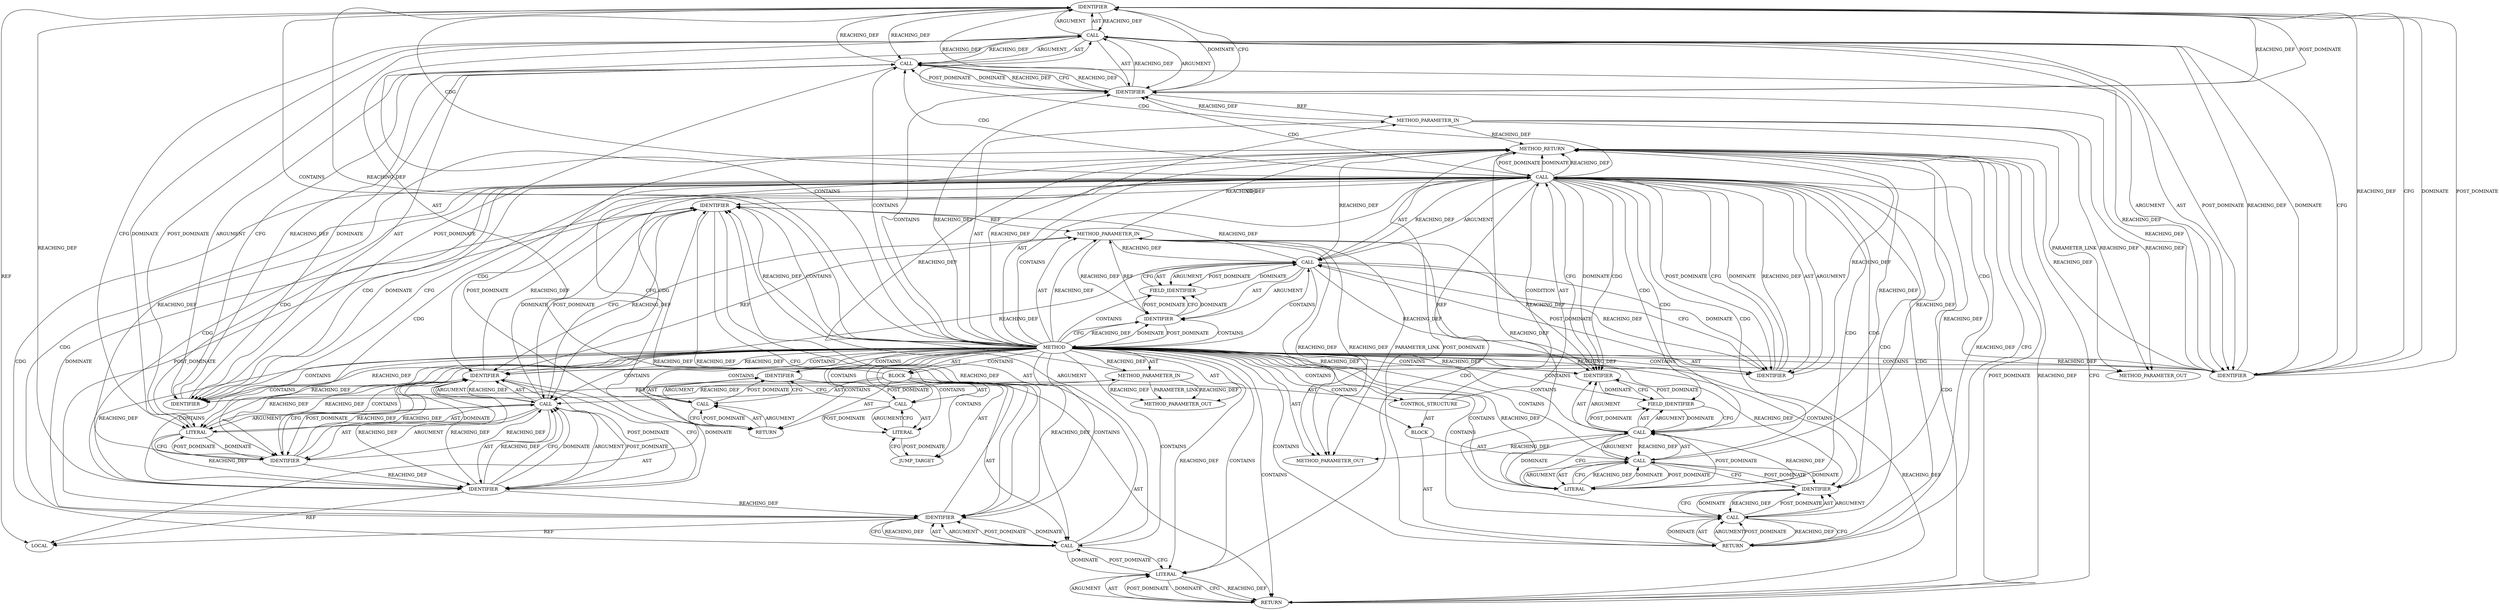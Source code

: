 digraph {
  8300 [label=IDENTIFIER ORDER=3 ARGUMENT_INDEX=3 CODE="seq" COLUMN_NUMBER=31 LINE_NUMBER=2560 TYPE_FULL_NAME="u64" NAME="seq"]
  8287 [label=BLOCK ORDER=2 ARGUMENT_INDEX=-1 CODE="{
		con->error_msg = \"protocol error, unexpected ack\";
		return -EINVAL;
	}" COLUMN_NUMBER=37 LINE_NUMBER=2555 TYPE_FULL_NAME="void"]
  8286 [label=IDENTIFIER ORDER=2 ARGUMENT_INDEX=2 CODE="CEPH_CON_S_OPEN" COLUMN_NUMBER=20 LINE_NUMBER=2555 TYPE_FULL_NAME="ANY" NAME="CEPH_CON_S_OPEN"]
  8296 [label=CALL ORDER=3 ARGUMENT_INDEX=-1 CODE="ceph_decode_64_safe(&p, end, seq, bad)" COLUMN_NUMBER=2 METHOD_FULL_NAME="ceph_decode_64_safe" LINE_NUMBER=2560 TYPE_FULL_NAME="<empty>" DISPATCH_TYPE="STATIC_DISPATCH" SIGNATURE="" NAME="ceph_decode_64_safe"]
  13269 [label=METHOD_PARAMETER_OUT ORDER=2 CODE="void *p" IS_VARIADIC=false COLUMN_NUMBER=53 LINE_NUMBER=2551 TYPE_FULL_NAME="void*" EVALUATION_STRATEGY="BY_VALUE" INDEX=2 NAME="p"]
  8285 [label=FIELD_IDENTIFIER ORDER=2 ARGUMENT_INDEX=2 CODE="state" COLUMN_NUMBER=6 LINE_NUMBER=2555 CANONICAL_NAME="state"]
  8295 [label=IDENTIFIER ORDER=1 ARGUMENT_INDEX=1 CODE="EINVAL" COLUMN_NUMBER=11 LINE_NUMBER=2557 TYPE_FULL_NAME="ANY" NAME="EINVAL"]
  8314 [label=LITERAL ORDER=1 ARGUMENT_INDEX=1 CODE="\"failed to decode ack\\n\"" COLUMN_NUMBER=9 LINE_NUMBER=2567 TYPE_FULL_NAME="char"]
  8282 [label=CALL ORDER=1 ARGUMENT_INDEX=-1 CODE="con->state != CEPH_CON_S_OPEN" COLUMN_NUMBER=6 METHOD_FULL_NAME="<operator>.notEquals" LINE_NUMBER=2555 TYPE_FULL_NAME="<empty>" DISPATCH_TYPE="STATIC_DISPATCH" SIGNATURE="" NAME="<operator>.notEquals"]
  8290 [label=IDENTIFIER ORDER=1 ARGUMENT_INDEX=1 CODE="con" COLUMN_NUMBER=3 LINE_NUMBER=2556 TYPE_FULL_NAME="ceph_connection*" NAME="con"]
  8289 [label=CALL ORDER=1 ARGUMENT_INDEX=1 CODE="con->error_msg" COLUMN_NUMBER=3 METHOD_FULL_NAME="<operator>.indirectFieldAccess" LINE_NUMBER=2556 TYPE_FULL_NAME="<empty>" DISPATCH_TYPE="STATIC_DISPATCH" SIGNATURE="" NAME="<operator>.indirectFieldAccess"]
  8276 [label=METHOD_PARAMETER_IN ORDER=1 CODE="struct ceph_connection *con" IS_VARIADIC=false COLUMN_NUMBER=24 LINE_NUMBER=2551 TYPE_FULL_NAME="ceph_connection*" EVALUATION_STRATEGY="BY_VALUE" INDEX=1 NAME="con"]
  8315 [label=RETURN ORDER=9 ARGUMENT_INDEX=-1 CODE="return -EINVAL;" COLUMN_NUMBER=2 LINE_NUMBER=2568]
  8303 [label=LITERAL ORDER=1 ARGUMENT_INDEX=1 CODE="\"%s con %p seq %llu\\n\"" COLUMN_NUMBER=7 LINE_NUMBER=2562 TYPE_FULL_NAME="char"]
  8304 [label=IDENTIFIER ORDER=2 ARGUMENT_INDEX=2 CODE="__func__" COLUMN_NUMBER=31 LINE_NUMBER=2562 TYPE_FULL_NAME="ANY" NAME="__func__"]
  8291 [label=FIELD_IDENTIFIER ORDER=2 ARGUMENT_INDEX=2 CODE="error_msg" COLUMN_NUMBER=3 LINE_NUMBER=2556 CANONICAL_NAME="error_msg"]
  8312 [label=JUMP_TARGET ORDER=7 PARSER_TYPE_NAME="CASTLabelStatement" ARGUMENT_INDEX=-1 CODE="bad:
	pr_err(\"failed to decode ack\\n\");" COLUMN_NUMBER=1 LINE_NUMBER=2566 NAME="bad"]
  8313 [label=CALL ORDER=8 ARGUMENT_INDEX=-1 CODE="pr_err(\"failed to decode ack\\n\")" COLUMN_NUMBER=2 METHOD_FULL_NAME="pr_err" LINE_NUMBER=2567 TYPE_FULL_NAME="<empty>" DISPATCH_TYPE="STATIC_DISPATCH" SIGNATURE="" NAME="pr_err"]
  8316 [label=CALL ORDER=1 ARGUMENT_INDEX=-1 CODE="-EINVAL" COLUMN_NUMBER=9 METHOD_FULL_NAME="<operator>.minus" LINE_NUMBER=2568 TYPE_FULL_NAME="<empty>" DISPATCH_TYPE="STATIC_DISPATCH" SIGNATURE="" NAME="<operator>.minus"]
  8310 [label=RETURN ORDER=6 ARGUMENT_INDEX=-1 CODE="return 0;" COLUMN_NUMBER=2 LINE_NUMBER=2564]
  8277 [label=METHOD_PARAMETER_IN ORDER=2 CODE="void *p" IS_VARIADIC=false COLUMN_NUMBER=53 LINE_NUMBER=2551 TYPE_FULL_NAME="void*" EVALUATION_STRATEGY="BY_VALUE" INDEX=2 NAME="p"]
  13268 [label=METHOD_PARAMETER_OUT ORDER=1 CODE="struct ceph_connection *con" IS_VARIADIC=false COLUMN_NUMBER=24 LINE_NUMBER=2551 TYPE_FULL_NAME="ceph_connection*" EVALUATION_STRATEGY="BY_VALUE" INDEX=1 NAME="con"]
  8292 [label=LITERAL ORDER=2 ARGUMENT_INDEX=2 CODE="\"protocol error, unexpected ack\"" COLUMN_NUMBER=20 LINE_NUMBER=2556 TYPE_FULL_NAME="char"]
  8307 [label=CALL ORDER=5 ARGUMENT_INDEX=-1 CODE="ceph_con_discard_sent(con, seq)" COLUMN_NUMBER=2 METHOD_FULL_NAME="ceph_con_discard_sent" LINE_NUMBER=2563 TYPE_FULL_NAME="<empty>" DISPATCH_TYPE="STATIC_DISPATCH" SIGNATURE="" NAME="ceph_con_discard_sent"]
  8294 [label=CALL ORDER=1 ARGUMENT_INDEX=-1 CODE="-EINVAL" COLUMN_NUMBER=10 METHOD_FULL_NAME="<operator>.minus" LINE_NUMBER=2557 TYPE_FULL_NAME="<empty>" DISPATCH_TYPE="STATIC_DISPATCH" SIGNATURE="" NAME="<operator>.minus"]
  8306 [label=IDENTIFIER ORDER=4 ARGUMENT_INDEX=4 CODE="seq" COLUMN_NUMBER=46 LINE_NUMBER=2562 TYPE_FULL_NAME="u64" NAME="seq"]
  8298 [label=IDENTIFIER ORDER=1 ARGUMENT_INDEX=1 CODE="p" COLUMN_NUMBER=23 LINE_NUMBER=2560 TYPE_FULL_NAME="void*" NAME="p"]
  8305 [label=IDENTIFIER ORDER=3 ARGUMENT_INDEX=3 CODE="con" COLUMN_NUMBER=41 LINE_NUMBER=2562 TYPE_FULL_NAME="ceph_connection*" NAME="con"]
  8318 [label=METHOD_RETURN ORDER=5 CODE="RET" COLUMN_NUMBER=1 LINE_NUMBER=2551 TYPE_FULL_NAME="int" EVALUATION_STRATEGY="BY_VALUE"]
  8281 [label=CONTROL_STRUCTURE CONTROL_STRUCTURE_TYPE="IF" ORDER=2 PARSER_TYPE_NAME="CASTIfStatement" ARGUMENT_INDEX=-1 CODE="if (con->state != CEPH_CON_S_OPEN)" COLUMN_NUMBER=2 LINE_NUMBER=2555]
  8284 [label=IDENTIFIER ORDER=1 ARGUMENT_INDEX=1 CODE="con" COLUMN_NUMBER=6 LINE_NUMBER=2555 TYPE_FULL_NAME="ceph_connection*" NAME="con"]
  8283 [label=CALL ORDER=1 ARGUMENT_INDEX=1 CODE="con->state" COLUMN_NUMBER=6 METHOD_FULL_NAME="<operator>.indirectFieldAccess" LINE_NUMBER=2555 TYPE_FULL_NAME="<empty>" DISPATCH_TYPE="STATIC_DISPATCH" SIGNATURE="" NAME="<operator>.indirectFieldAccess"]
  8299 [label=IDENTIFIER ORDER=2 ARGUMENT_INDEX=2 CODE="end" COLUMN_NUMBER=26 LINE_NUMBER=2560 TYPE_FULL_NAME="void*" NAME="end"]
  8278 [label=METHOD_PARAMETER_IN ORDER=3 CODE="void *end" IS_VARIADIC=false COLUMN_NUMBER=62 LINE_NUMBER=2551 TYPE_FULL_NAME="void*" EVALUATION_STRATEGY="BY_VALUE" INDEX=3 NAME="end"]
  8301 [label=IDENTIFIER ORDER=4 ARGUMENT_INDEX=4 CODE="bad" COLUMN_NUMBER=36 LINE_NUMBER=2560 TYPE_FULL_NAME="ANY" NAME="bad"]
  8288 [label=CALL ORDER=1 ARGUMENT_INDEX=-1 CODE="con->error_msg = \"protocol error, unexpected ack\"" COLUMN_NUMBER=3 METHOD_FULL_NAME="<operator>.assignment" LINE_NUMBER=2556 TYPE_FULL_NAME="<empty>" DISPATCH_TYPE="STATIC_DISPATCH" SIGNATURE="" NAME="<operator>.assignment"]
  8302 [label=CALL ORDER=4 ARGUMENT_INDEX=-1 CODE="dout(\"%s con %p seq %llu\\n\", __func__, con, seq)" COLUMN_NUMBER=2 METHOD_FULL_NAME="dout" LINE_NUMBER=2562 TYPE_FULL_NAME="<empty>" DISPATCH_TYPE="STATIC_DISPATCH" SIGNATURE="" NAME="dout"]
  13270 [label=METHOD_PARAMETER_OUT ORDER=3 CODE="void *end" IS_VARIADIC=false COLUMN_NUMBER=62 LINE_NUMBER=2551 TYPE_FULL_NAME="void*" EVALUATION_STRATEGY="BY_VALUE" INDEX=3 NAME="end"]
  8293 [label=RETURN ORDER=2 ARGUMENT_INDEX=-1 CODE="return -EINVAL;" COLUMN_NUMBER=3 LINE_NUMBER=2557]
  8280 [label=LOCAL ORDER=1 CODE="u64 seq" COLUMN_NUMBER=6 LINE_NUMBER=2553 TYPE_FULL_NAME="u64" NAME="seq"]
  8311 [label=LITERAL ORDER=1 ARGUMENT_INDEX=-1 CODE="0" COLUMN_NUMBER=9 LINE_NUMBER=2564 TYPE_FULL_NAME="int"]
  8279 [label=BLOCK ORDER=4 ARGUMENT_INDEX=-1 CODE="{
	u64 seq;

	if (con->state != CEPH_CON_S_OPEN) {
		con->error_msg = \"protocol error, unexpected ack\";
		return -EINVAL;
	}

	ceph_decode_64_safe(&p, end, seq, bad);

	dout(\"%s con %p seq %llu\\n\", __func__, con, seq);
	ceph_con_discard_sent(con, seq);
	return 0;

bad:
	pr_err(\"failed to decode ack\\n\");
	return -EINVAL;
}" COLUMN_NUMBER=1 LINE_NUMBER=2552 TYPE_FULL_NAME="void"]
  8309 [label=IDENTIFIER ORDER=2 ARGUMENT_INDEX=2 CODE="seq" COLUMN_NUMBER=29 LINE_NUMBER=2563 TYPE_FULL_NAME="u64" NAME="seq"]
  8308 [label=IDENTIFIER ORDER=1 ARGUMENT_INDEX=1 CODE="con" COLUMN_NUMBER=24 LINE_NUMBER=2563 TYPE_FULL_NAME="ceph_connection*" NAME="con"]
  8297 [label=CALL ORDER=1 ARGUMENT_INDEX=1 CODE="&p" COLUMN_NUMBER=22 METHOD_FULL_NAME="<operator>.addressOf" LINE_NUMBER=2560 TYPE_FULL_NAME="<empty>" DISPATCH_TYPE="STATIC_DISPATCH" SIGNATURE="" NAME="<operator>.addressOf"]
  8275 [label=METHOD COLUMN_NUMBER=1 LINE_NUMBER=2551 COLUMN_NUMBER_END=1 IS_EXTERNAL=false SIGNATURE="int process_ack (ceph_connection*,void*,void*)" NAME="process_ack" AST_PARENT_TYPE="TYPE_DECL" AST_PARENT_FULL_NAME="messenger_v2.c:<global>" ORDER=101 CODE="static int process_ack(struct ceph_connection *con, void *p, void *end)
{
	u64 seq;

	if (con->state != CEPH_CON_S_OPEN) {
		con->error_msg = \"protocol error, unexpected ack\";
		return -EINVAL;
	}

	ceph_decode_64_safe(&p, end, seq, bad);

	dout(\"%s con %p seq %llu\\n\", __func__, con, seq);
	ceph_con_discard_sent(con, seq);
	return 0;

bad:
	pr_err(\"failed to decode ack\\n\");
	return -EINVAL;
}" FULL_NAME="process_ack" LINE_NUMBER_END=2569 FILENAME="messenger_v2.c"]
  8317 [label=IDENTIFIER ORDER=1 ARGUMENT_INDEX=1 CODE="EINVAL" COLUMN_NUMBER=10 LINE_NUMBER=2568 TYPE_FULL_NAME="ANY" NAME="EINVAL"]
  8299 -> 8297 [label=REACHING_DEF VARIABLE="end"]
  8300 -> 8280 [label=REF ]
  8279 -> 8296 [label=AST ]
  8303 -> 8304 [label=DOMINATE ]
  8275 -> 8302 [label=CONTAINS ]
  8305 -> 8276 [label=REF ]
  8275 -> 8288 [label=CONTAINS ]
  8303 -> 8302 [label=REACHING_DEF VARIABLE="\"%s con %p seq %llu\\n\""]
  8275 -> 8284 [label=CONTAINS ]
  8288 -> 8318 [label=REACHING_DEF VARIABLE="con->error_msg = \"protocol error, unexpected ack\""]
  8275 -> 8284 [label=CFG ]
  8275 -> 8277 [label=REACHING_DEF VARIABLE=""]
  8282 -> 8301 [label=CDG ]
  8282 -> 8318 [label=DOMINATE ]
  8294 -> 8295 [label=POST_DOMINATE ]
  8282 -> 8283 [label=AST ]
  8304 -> 8302 [label=REACHING_DEF VARIABLE="__func__"]
  8282 -> 8293 [label=CDG ]
  8294 -> 8295 [label=AST ]
  8283 -> 8285 [label=AST ]
  8293 -> 8294 [label=AST ]
  8316 -> 8317 [label=AST ]
  8297 -> 8300 [label=REACHING_DEF VARIABLE="&p"]
  8303 -> 8296 [label=POST_DOMINATE ]
  8315 -> 8318 [label=CFG ]
  8304 -> 8305 [label=REACHING_DEF VARIABLE="__func__"]
  8282 -> 8298 [label=CDG ]
  8275 -> 8294 [label=CONTAINS ]
  8301 -> 8318 [label=REACHING_DEF VARIABLE="bad"]
  8278 -> 13270 [label=REACHING_DEF VARIABLE="end"]
  8278 -> 13270 [label=REACHING_DEF VARIABLE="end"]
  8275 -> 8295 [label=CONTAINS ]
  8298 -> 8297 [label=CFG ]
  8283 -> 8285 [label=ARGUMENT ]
  8289 -> 8292 [label=DOMINATE ]
  8286 -> 8283 [label=POST_DOMINATE ]
  8277 -> 8318 [label=REACHING_DEF VARIABLE="p"]
  8282 -> 8298 [label=DOMINATE ]
  8278 -> 8299 [label=REACHING_DEF VARIABLE="end"]
  8282 -> 8318 [label=REACHING_DEF VARIABLE="con->state != CEPH_CON_S_OPEN"]
  8304 -> 8318 [label=REACHING_DEF VARIABLE="__func__"]
  8289 -> 8291 [label=POST_DOMINATE ]
  8275 -> 13269 [label=AST ]
  8300 -> 8299 [label=REACHING_DEF VARIABLE="seq"]
  8282 -> 8307 [label=CDG ]
  8275 -> 8301 [label=CONTAINS ]
  8283 -> 8308 [label=REACHING_DEF VARIABLE="con->state"]
  8309 -> 8307 [label=REACHING_DEF VARIABLE="seq"]
  8297 -> 8298 [label=AST ]
  8275 -> 8296 [label=CONTAINS ]
  8300 -> 8296 [label=REACHING_DEF VARIABLE="seq"]
  8309 -> 8280 [label=REF ]
  8296 -> 8301 [label=ARGUMENT ]
  8296 -> 8299 [label=ARGUMENT ]
  8302 -> 8304 [label=AST ]
  8295 -> 8294 [label=CFG ]
  8288 -> 8292 [label=POST_DOMINATE ]
  8318 -> 8282 [label=POST_DOMINATE ]
  8275 -> 8298 [label=REACHING_DEF VARIABLE=""]
  8282 -> 8289 [label=CDG ]
  8275 -> 8286 [label=REACHING_DEF VARIABLE=""]
  8275 -> 8293 [label=CONTAINS ]
  8296 -> 8300 [label=ARGUMENT ]
  8275 -> 8287 [label=CONTAINS ]
  8295 -> 8288 [label=POST_DOMINATE ]
  8282 -> 8286 [label=AST ]
  8288 -> 8295 [label=CFG ]
  8275 -> 8276 [label=AST ]
  8282 -> 8286 [label=ARGUMENT ]
  8282 -> 8295 [label=CDG ]
  8290 -> 8291 [label=DOMINATE ]
  8295 -> 8294 [label=DOMINATE ]
  8275 -> 8276 [label=REACHING_DEF VARIABLE=""]
  8275 -> 8311 [label=REACHING_DEF VARIABLE=""]
  8296 -> 8299 [label=AST ]
  8282 -> 8302 [label=CDG ]
  8311 -> 8310 [label=DOMINATE ]
  8275 -> 8299 [label=CONTAINS ]
  8288 -> 8292 [label=AST ]
  8275 -> 8290 [label=REACHING_DEF VARIABLE=""]
  8308 -> 8309 [label=DOMINATE ]
  8318 -> 8310 [label=POST_DOMINATE ]
  8305 -> 8302 [label=REACHING_DEF VARIABLE="con"]
  8275 -> 8304 [label=REACHING_DEF VARIABLE=""]
  8275 -> 8307 [label=CONTAINS ]
  8302 -> 8305 [label=AST ]
  8275 -> 8305 [label=REACHING_DEF VARIABLE=""]
  8289 -> 8292 [label=CFG ]
  8305 -> 8306 [label=CFG ]
  8310 -> 8311 [label=ARGUMENT ]
  8275 -> 8289 [label=CONTAINS ]
  8309 -> 8307 [label=DOMINATE ]
  8303 -> 8304 [label=CFG ]
  8282 -> 8308 [label=CDG ]
  8294 -> 8293 [label=REACHING_DEF VARIABLE="-EINVAL"]
  8275 -> 8315 [label=CONTAINS ]
  8283 -> 8290 [label=REACHING_DEF VARIABLE="con->state"]
  8291 -> 8289 [label=CFG ]
  8316 -> 8317 [label=ARGUMENT ]
  8301 -> 8300 [label=POST_DOMINATE ]
  8275 -> 8298 [label=CONTAINS ]
  8275 -> 13270 [label=AST ]
  8275 -> 8295 [label=REACHING_DEF VARIABLE=""]
  8299 -> 8278 [label=REF ]
  8275 -> 8312 [label=CONTAINS ]
  8309 -> 8308 [label=POST_DOMINATE ]
  8311 -> 8307 [label=POST_DOMINATE ]
  8310 -> 8318 [label=REACHING_DEF VARIABLE="<RET>"]
  8318 -> 8315 [label=POST_DOMINATE ]
  8289 -> 8291 [label=AST ]
  8275 -> 8290 [label=CONTAINS ]
  8275 -> 8308 [label=CONTAINS ]
  8317 -> 8313 [label=POST_DOMINATE ]
  8309 -> 8307 [label=CFG ]
  8307 -> 8309 [label=AST ]
  8292 -> 8289 [label=POST_DOMINATE ]
  8284 -> 8285 [label=CFG ]
  8294 -> 8295 [label=ARGUMENT ]
  8302 -> 8306 [label=ARGUMENT ]
  8286 -> 8282 [label=CFG ]
  8283 -> 8305 [label=REACHING_DEF VARIABLE="con->state"]
  8285 -> 8283 [label=DOMINATE ]
  8284 -> 8275 [label=POST_DOMINATE ]
  8282 -> 8294 [label=CDG ]
  8275 -> 8305 [label=CONTAINS ]
  8282 -> 8290 [label=CFG ]
  8308 -> 8309 [label=REACHING_DEF VARIABLE="con"]
  8299 -> 8296 [label=REACHING_DEF VARIABLE="end"]
  8282 -> 8311 [label=CDG ]
  8311 -> 8310 [label=CFG ]
  8275 -> 8279 [label=CONTAINS ]
  8275 -> 8279 [label=AST ]
  8317 -> 8316 [label=CFG ]
  8276 -> 13268 [label=REACHING_DEF VARIABLE="con"]
  8276 -> 13268 [label=REACHING_DEF VARIABLE="con"]
  8276 -> 8318 [label=REACHING_DEF VARIABLE="con"]
  8294 -> 8318 [label=REACHING_DEF VARIABLE="-EINVAL"]
  8288 -> 8289 [label=AST ]
  8275 -> 8318 [label=AST ]
  8285 -> 8284 [label=POST_DOMINATE ]
  8282 -> 8297 [label=CDG ]
  8284 -> 8285 [label=DOMINATE ]
  8288 -> 8289 [label=ARGUMENT ]
  8279 -> 8280 [label=AST ]
  8276 -> 13268 [label=PARAMETER_LINK ]
  8298 -> 8297 [label=REACHING_DEF VARIABLE="p"]
  8283 -> 8286 [label=DOMINATE ]
  8302 -> 8306 [label=AST ]
  8298 -> 8277 [label=REF ]
  8305 -> 8304 [label=POST_DOMINATE ]
  8282 -> 8296 [label=CDG ]
  8281 -> 8287 [label=AST ]
  8275 -> 8278 [label=AST ]
  8305 -> 8306 [label=DOMINATE ]
  8316 -> 8317 [label=POST_DOMINATE ]
  8275 -> 8303 [label=REACHING_DEF VARIABLE=""]
  8306 -> 8302 [label=REACHING_DEF VARIABLE="seq"]
  8301 -> 8297 [label=REACHING_DEF VARIABLE="bad"]
  8275 -> 8310 [label=CONTAINS ]
  8275 -> 8277 [label=AST ]
  8314 -> 8312 [label=POST_DOMINATE ]
  8275 -> 8292 [label=CONTAINS ]
  8283 -> 8286 [label=CFG ]
  8294 -> 8293 [label=CFG ]
  8286 -> 8282 [label=DOMINATE ]
  8279 -> 8312 [label=AST ]
  8310 -> 8311 [label=AST ]
  8286 -> 8318 [label=REACHING_DEF VARIABLE="CEPH_CON_S_OPEN"]
  8297 -> 8298 [label=POST_DOMINATE ]
  8302 -> 8308 [label=CFG ]
  8310 -> 8311 [label=POST_DOMINATE ]
  8299 -> 8300 [label=REACHING_DEF VARIABLE="end"]
  8277 -> 8298 [label=REACHING_DEF VARIABLE="p"]
  8275 -> 8285 [label=CONTAINS ]
  8275 -> 8309 [label=REACHING_DEF VARIABLE=""]
  8276 -> 8305 [label=REACHING_DEF VARIABLE="con"]
  8313 -> 8314 [label=AST ]
  8303 -> 8306 [label=REACHING_DEF VARIABLE="\"%s con %p seq %llu\\n\""]
  8302 -> 8303 [label=ARGUMENT ]
  8282 -> 8288 [label=CDG ]
  8275 -> 8283 [label=CONTAINS ]
  8281 -> 8282 [label=CONDITION ]
  8279 -> 8307 [label=AST ]
  8315 -> 8316 [label=POST_DOMINATE ]
  8309 -> 8308 [label=REACHING_DEF VARIABLE="seq"]
  8283 -> 8282 [label=REACHING_DEF VARIABLE="con->state"]
  8275 -> 8317 [label=CONTAINS ]
  8296 -> 8297 [label=ARGUMENT ]
  8307 -> 8309 [label=ARGUMENT ]
  8312 -> 8314 [label=CFG ]
  8301 -> 8300 [label=REACHING_DEF VARIABLE="bad"]
  8293 -> 8318 [label=REACHING_DEF VARIABLE="<RET>"]
  8291 -> 8289 [label=DOMINATE ]
  8293 -> 8318 [label=CFG ]
  8275 -> 8284 [label=REACHING_DEF VARIABLE=""]
  8286 -> 8282 [label=REACHING_DEF VARIABLE="CEPH_CON_S_OPEN"]
  8300 -> 8301 [label=CFG ]
  8297 -> 8299 [label=CFG ]
  8296 -> 8297 [label=AST ]
  8275 -> 8300 [label=CONTAINS ]
  8275 -> 8308 [label=REACHING_DEF VARIABLE=""]
  8282 -> 8298 [label=CFG ]
  8275 -> 8316 [label=CONTAINS ]
  8302 -> 8303 [label=AST ]
  8275 -> 8304 [label=CONTAINS ]
  8289 -> 8290 [label=AST ]
  8318 -> 8293 [label=POST_DOMINATE ]
  8275 -> 8300 [label=REACHING_DEF VARIABLE=""]
  8281 -> 8282 [label=AST ]
  8275 -> 8299 [label=REACHING_DEF VARIABLE=""]
  8286 -> 8283 [label=REACHING_DEF VARIABLE="CEPH_CON_S_OPEN"]
  8282 -> 8309 [label=CDG ]
  8292 -> 8289 [label=REACHING_DEF VARIABLE="\"protocol error, unexpected ack\""]
  8302 -> 8305 [label=ARGUMENT ]
  8292 -> 8288 [label=CFG ]
  8276 -> 8283 [label=REACHING_DEF VARIABLE="con"]
  8282 -> 8303 [label=CDG ]
  8299 -> 8300 [label=DOMINATE ]
  8294 -> 8293 [label=DOMINATE ]
  8282 -> 8310 [label=CDG ]
  8283 -> 8284 [label=AST ]
  8306 -> 8305 [label=REACHING_DEF VARIABLE="seq"]
  8275 -> 8306 [label=REACHING_DEF VARIABLE=""]
  8282 -> 8290 [label=DOMINATE ]
  8289 -> 8288 [label=REACHING_DEF VARIABLE="con->error_msg"]
  8304 -> 8305 [label=DOMINATE ]
  8310 -> 8318 [label=CFG ]
  8304 -> 8306 [label=REACHING_DEF VARIABLE="__func__"]
  8275 -> 8282 [label=CONTAINS ]
  8275 -> 8306 [label=CONTAINS ]
  8305 -> 8308 [label=REACHING_DEF VARIABLE="con"]
  8301 -> 8296 [label=REACHING_DEF VARIABLE="bad"]
  8301 -> 8296 [label=DOMINATE ]
  8275 -> 8313 [label=CONTAINS ]
  8296 -> 8301 [label=AST ]
  8282 -> 8305 [label=CDG ]
  8284 -> 8276 [label=REF ]
  8289 -> 8318 [label=REACHING_DEF VARIABLE="con->error_msg"]
  8285 -> 8283 [label=CFG ]
  8282 -> 8300 [label=CDG ]
  8275 -> 8286 [label=CONTAINS ]
  8315 -> 8316 [label=AST ]
  8282 -> 8304 [label=CDG ]
  8275 -> 8311 [label=CONTAINS ]
  8299 -> 8297 [label=POST_DOMINATE ]
  8297 -> 8298 [label=ARGUMENT ]
  8302 -> 8304 [label=ARGUMENT ]
  8313 -> 8317 [label=CFG ]
  8291 -> 8290 [label=POST_DOMINATE ]
  8282 -> 8292 [label=CDG ]
  8289 -> 8291 [label=ARGUMENT ]
  8296 -> 8303 [label=DOMINATE ]
  8279 -> 8302 [label=AST ]
  8299 -> 8300 [label=CFG ]
  8275 -> 8281 [label=CONTAINS ]
  8298 -> 8297 [label=DOMINATE ]
  8282 -> 8306 [label=CDG ]
  8297 -> 8299 [label=DOMINATE ]
  8302 -> 8306 [label=POST_DOMINATE ]
  8275 -> 8314 [label=CONTAINS ]
  8306 -> 8305 [label=POST_DOMINATE ]
  8313 -> 8314 [label=POST_DOMINATE ]
  8276 -> 8284 [label=REACHING_DEF VARIABLE="con"]
  8296 -> 8301 [label=POST_DOMINATE ]
  8308 -> 8309 [label=CFG ]
  8279 -> 8310 [label=AST ]
  8295 -> 8318 [label=REACHING_DEF VARIABLE="EINVAL"]
  8289 -> 13268 [label=REACHING_DEF VARIABLE="con->error_msg"]
  8313 -> 8314 [label=ARGUMENT ]
  8283 -> 8284 [label=ARGUMENT ]
  8303 -> 8305 [label=REACHING_DEF VARIABLE="\"%s con %p seq %llu\\n\""]
  8288 -> 8295 [label=DOMINATE ]
  8315 -> 8316 [label=ARGUMENT ]
  8275 -> 13268 [label=AST ]
  8275 -> 8292 [label=REACHING_DEF VARIABLE=""]
  8301 -> 8296 [label=CFG ]
  8283 -> 8285 [label=POST_DOMINATE ]
  8276 -> 8290 [label=REACHING_DEF VARIABLE="con"]
  8275 -> 8301 [label=REACHING_DEF VARIABLE=""]
  8307 -> 8311 [label=CFG ]
  8306 -> 8280 [label=REF ]
  8301 -> 8299 [label=REACHING_DEF VARIABLE="bad"]
  8275 -> 8297 [label=CONTAINS ]
  8307 -> 8308 [label=AST ]
  8279 -> 8313 [label=AST ]
  8308 -> 8307 [label=REACHING_DEF VARIABLE="con"]
  8292 -> 8288 [label=REACHING_DEF VARIABLE="\"protocol error, unexpected ack\""]
  8297 -> 8299 [label=REACHING_DEF VARIABLE="&p"]
  8275 -> 8309 [label=CONTAINS ]
  8287 -> 8293 [label=AST ]
  8283 -> 8318 [label=REACHING_DEF VARIABLE="con->state"]
  8277 -> 13269 [label=PARAMETER_LINK ]
  8283 -> 13268 [label=REACHING_DEF VARIABLE="con->state"]
  8282 -> 8283 [label=ARGUMENT ]
  8300 -> 8299 [label=POST_DOMINATE ]
  8275 -> 8303 [label=CONTAINS ]
  8300 -> 8297 [label=REACHING_DEF VARIABLE="seq"]
  8305 -> 8306 [label=REACHING_DEF VARIABLE="con"]
  8287 -> 8288 [label=AST ]
  8300 -> 8306 [label=REACHING_DEF VARIABLE="seq"]
  8300 -> 8301 [label=DOMINATE ]
  8311 -> 8310 [label=REACHING_DEF VARIABLE="0"]
  8282 -> 8286 [label=POST_DOMINATE ]
  8278 -> 8318 [label=REACHING_DEF VARIABLE="end"]
  8282 -> 8290 [label=CDG ]
  8275 -> 8284 [label=DOMINATE ]
  8308 -> 8276 [label=REF ]
  8279 -> 8281 [label=AST ]
  8314 -> 8313 [label=CFG ]
  8306 -> 8302 [label=CFG ]
  8307 -> 8309 [label=POST_DOMINATE ]
  8297 -> 8296 [label=REACHING_DEF VARIABLE="&p"]
  8275 -> 8278 [label=REACHING_DEF VARIABLE=""]
  8306 -> 8302 [label=DOMINATE ]
  8316 -> 8315 [label=CFG ]
  8279 -> 8315 [label=AST ]
  8304 -> 8305 [label=CFG ]
  8296 -> 8300 [label=AST ]
  8293 -> 8294 [label=ARGUMENT ]
  8275 -> 8291 [label=CONTAINS ]
  8278 -> 13270 [label=PARAMETER_LINK ]
  8289 -> 8290 [label=ARGUMENT ]
  8307 -> 8308 [label=ARGUMENT ]
  8308 -> 8302 [label=POST_DOMINATE ]
  8296 -> 8303 [label=CFG ]
  8292 -> 8288 [label=DOMINATE ]
  8302 -> 8308 [label=DOMINATE ]
  8304 -> 8303 [label=POST_DOMINATE ]
  8288 -> 8292 [label=ARGUMENT ]
  8277 -> 13269 [label=REACHING_DEF VARIABLE="p"]
  8277 -> 13269 [label=REACHING_DEF VARIABLE="p"]
  8295 -> 8294 [label=REACHING_DEF VARIABLE="EINVAL"]
  8290 -> 8291 [label=CFG ]
  8307 -> 8311 [label=DOMINATE ]
  8290 -> 8276 [label=REF ]
  8282 -> 8299 [label=CDG ]
  8282 -> 8291 [label=CDG ]
  8293 -> 8294 [label=POST_DOMINATE ]
  8275 -> 8310 [label=REACHING_DEF VARIABLE=""]
  8306 -> 8309 [label=REACHING_DEF VARIABLE="seq"]
}
